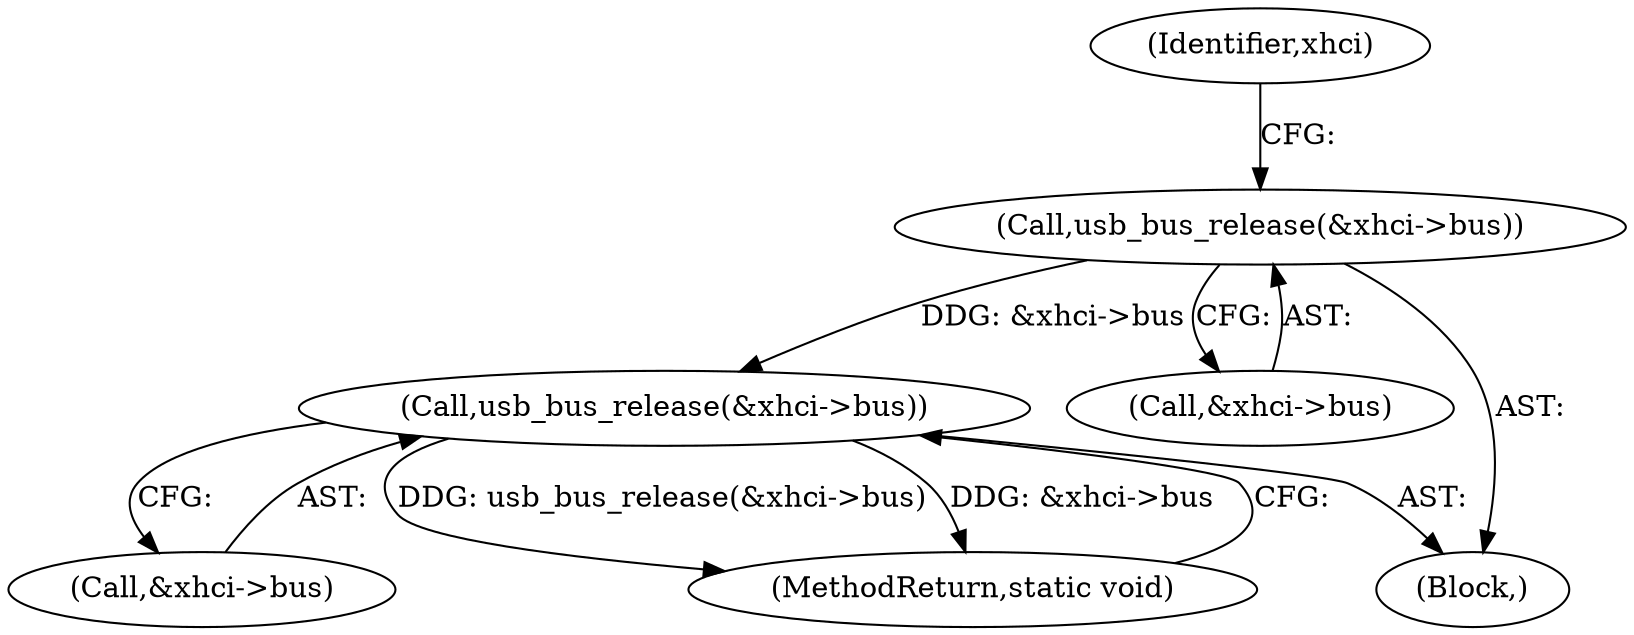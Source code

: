 digraph "0_qemu_b53dd4495ced2432a0b652ea895e651d07336f7e@pointer" {
"1000248" [label="(Call,usb_bus_release(&xhci->bus))"];
"1000243" [label="(Call,usb_bus_release(&xhci->bus))"];
"1000249" [label="(Call,&xhci->bus)"];
"1000253" [label="(MethodReturn,static void)"];
"1000244" [label="(Call,&xhci->bus)"];
"1000251" [label="(Identifier,xhci)"];
"1000248" [label="(Call,usb_bus_release(&xhci->bus))"];
"1000103" [label="(Block,)"];
"1000243" [label="(Call,usb_bus_release(&xhci->bus))"];
"1000248" -> "1000103"  [label="AST: "];
"1000248" -> "1000249"  [label="CFG: "];
"1000249" -> "1000248"  [label="AST: "];
"1000253" -> "1000248"  [label="CFG: "];
"1000248" -> "1000253"  [label="DDG: usb_bus_release(&xhci->bus)"];
"1000248" -> "1000253"  [label="DDG: &xhci->bus"];
"1000243" -> "1000248"  [label="DDG: &xhci->bus"];
"1000243" -> "1000103"  [label="AST: "];
"1000243" -> "1000244"  [label="CFG: "];
"1000244" -> "1000243"  [label="AST: "];
"1000251" -> "1000243"  [label="CFG: "];
}
